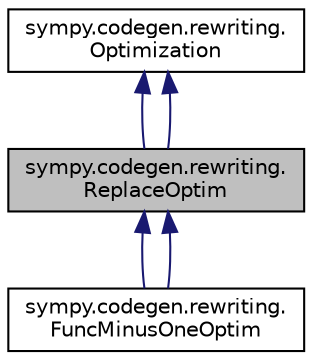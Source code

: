 digraph "sympy.codegen.rewriting.ReplaceOptim"
{
 // LATEX_PDF_SIZE
  edge [fontname="Helvetica",fontsize="10",labelfontname="Helvetica",labelfontsize="10"];
  node [fontname="Helvetica",fontsize="10",shape=record];
  Node1 [label="sympy.codegen.rewriting.\lReplaceOptim",height=0.2,width=0.4,color="black", fillcolor="grey75", style="filled", fontcolor="black",tooltip=" "];
  Node2 -> Node1 [dir="back",color="midnightblue",fontsize="10",style="solid",fontname="Helvetica"];
  Node2 [label="sympy.codegen.rewriting.\lOptimization",height=0.2,width=0.4,color="black", fillcolor="white", style="filled",URL="$classsympy_1_1codegen_1_1rewriting_1_1Optimization.html",tooltip=" "];
  Node2 -> Node1 [dir="back",color="midnightblue",fontsize="10",style="solid",fontname="Helvetica"];
  Node1 -> Node3 [dir="back",color="midnightblue",fontsize="10",style="solid",fontname="Helvetica"];
  Node3 [label="sympy.codegen.rewriting.\lFuncMinusOneOptim",height=0.2,width=0.4,color="black", fillcolor="white", style="filled",URL="$classsympy_1_1codegen_1_1rewriting_1_1FuncMinusOneOptim.html",tooltip=" "];
  Node1 -> Node3 [dir="back",color="midnightblue",fontsize="10",style="solid",fontname="Helvetica"];
}
